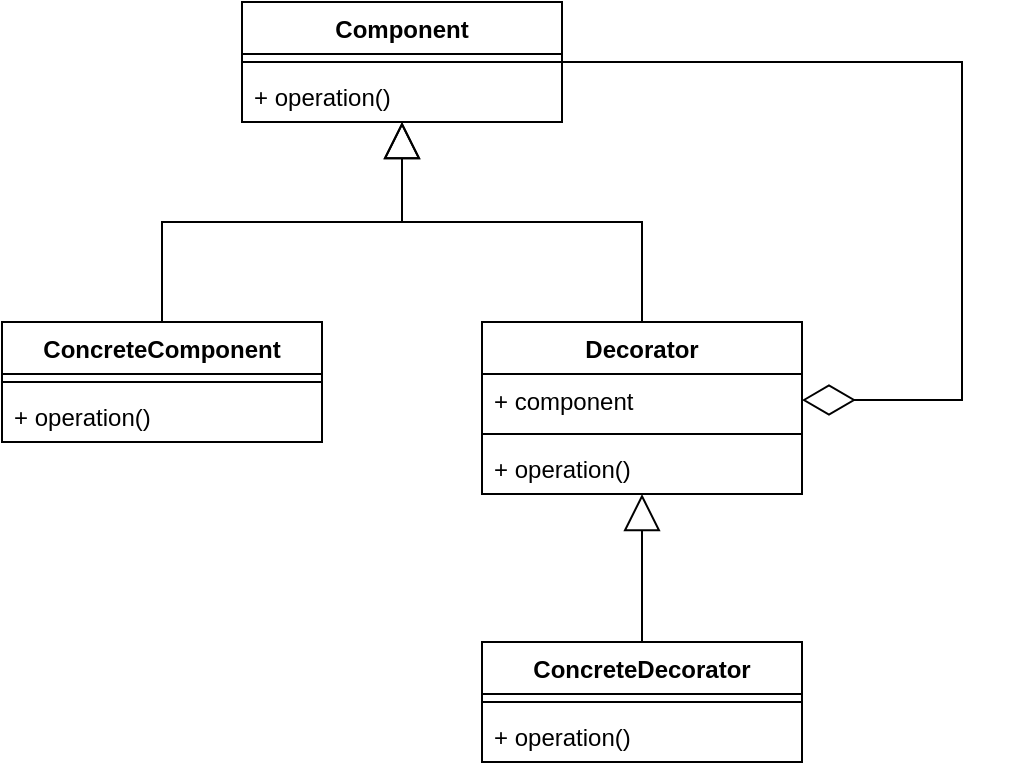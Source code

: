 <mxfile version="16.2.2" type="github">
  <diagram id="C5RBs43oDa-KdzZeNtuy" name="Page-1">
    <mxGraphModel dx="1422" dy="791" grid="1" gridSize="10" guides="1" tooltips="1" connect="1" arrows="1" fold="1" page="1" pageScale="1" pageWidth="827" pageHeight="1169" math="0" shadow="0">
      <root>
        <mxCell id="WIyWlLk6GJQsqaUBKTNV-0" />
        <mxCell id="WIyWlLk6GJQsqaUBKTNV-1" parent="WIyWlLk6GJQsqaUBKTNV-0" />
        <mxCell id="_spVFBefkXuKT0r0iJWd-0" value="Component" style="swimlane;fontStyle=1;align=center;verticalAlign=top;childLayout=stackLayout;horizontal=1;startSize=26;horizontalStack=0;resizeParent=1;resizeParentMax=0;resizeLast=0;collapsible=1;marginBottom=0;" vertex="1" parent="WIyWlLk6GJQsqaUBKTNV-1">
          <mxGeometry x="320" y="200" width="160" height="60" as="geometry" />
        </mxCell>
        <mxCell id="_spVFBefkXuKT0r0iJWd-2" value="" style="line;strokeWidth=1;fillColor=none;align=left;verticalAlign=middle;spacingTop=-1;spacingLeft=3;spacingRight=3;rotatable=0;labelPosition=right;points=[];portConstraint=eastwest;" vertex="1" parent="_spVFBefkXuKT0r0iJWd-0">
          <mxGeometry y="26" width="160" height="8" as="geometry" />
        </mxCell>
        <mxCell id="_spVFBefkXuKT0r0iJWd-3" value="+ operation()" style="text;strokeColor=none;fillColor=none;align=left;verticalAlign=top;spacingLeft=4;spacingRight=4;overflow=hidden;rotatable=0;points=[[0,0.5],[1,0.5]];portConstraint=eastwest;" vertex="1" parent="_spVFBefkXuKT0r0iJWd-0">
          <mxGeometry y="34" width="160" height="26" as="geometry" />
        </mxCell>
        <mxCell id="_spVFBefkXuKT0r0iJWd-4" value="ConcreteComponent" style="swimlane;fontStyle=1;align=center;verticalAlign=top;childLayout=stackLayout;horizontal=1;startSize=26;horizontalStack=0;resizeParent=1;resizeParentMax=0;resizeLast=0;collapsible=1;marginBottom=0;" vertex="1" parent="WIyWlLk6GJQsqaUBKTNV-1">
          <mxGeometry x="200" y="360" width="160" height="60" as="geometry" />
        </mxCell>
        <mxCell id="_spVFBefkXuKT0r0iJWd-5" value="" style="line;strokeWidth=1;fillColor=none;align=left;verticalAlign=middle;spacingTop=-1;spacingLeft=3;spacingRight=3;rotatable=0;labelPosition=right;points=[];portConstraint=eastwest;" vertex="1" parent="_spVFBefkXuKT0r0iJWd-4">
          <mxGeometry y="26" width="160" height="8" as="geometry" />
        </mxCell>
        <mxCell id="_spVFBefkXuKT0r0iJWd-6" value="+ operation()" style="text;strokeColor=none;fillColor=none;align=left;verticalAlign=top;spacingLeft=4;spacingRight=4;overflow=hidden;rotatable=0;points=[[0,0.5],[1,0.5]];portConstraint=eastwest;" vertex="1" parent="_spVFBefkXuKT0r0iJWd-4">
          <mxGeometry y="34" width="160" height="26" as="geometry" />
        </mxCell>
        <mxCell id="_spVFBefkXuKT0r0iJWd-11" value="Decorator" style="swimlane;fontStyle=1;align=center;verticalAlign=top;childLayout=stackLayout;horizontal=1;startSize=26;horizontalStack=0;resizeParent=1;resizeParentMax=0;resizeLast=0;collapsible=1;marginBottom=0;" vertex="1" parent="WIyWlLk6GJQsqaUBKTNV-1">
          <mxGeometry x="440" y="360" width="160" height="86" as="geometry" />
        </mxCell>
        <mxCell id="_spVFBefkXuKT0r0iJWd-12" value="+ component" style="text;strokeColor=none;fillColor=none;align=left;verticalAlign=top;spacingLeft=4;spacingRight=4;overflow=hidden;rotatable=0;points=[[0,0.5],[1,0.5]];portConstraint=eastwest;" vertex="1" parent="_spVFBefkXuKT0r0iJWd-11">
          <mxGeometry y="26" width="160" height="26" as="geometry" />
        </mxCell>
        <mxCell id="_spVFBefkXuKT0r0iJWd-13" value="" style="line;strokeWidth=1;fillColor=none;align=left;verticalAlign=middle;spacingTop=-1;spacingLeft=3;spacingRight=3;rotatable=0;labelPosition=right;points=[];portConstraint=eastwest;" vertex="1" parent="_spVFBefkXuKT0r0iJWd-11">
          <mxGeometry y="52" width="160" height="8" as="geometry" />
        </mxCell>
        <mxCell id="_spVFBefkXuKT0r0iJWd-14" value="+ operation()" style="text;strokeColor=none;fillColor=none;align=left;verticalAlign=top;spacingLeft=4;spacingRight=4;overflow=hidden;rotatable=0;points=[[0,0.5],[1,0.5]];portConstraint=eastwest;" vertex="1" parent="_spVFBefkXuKT0r0iJWd-11">
          <mxGeometry y="60" width="160" height="26" as="geometry" />
        </mxCell>
        <mxCell id="_spVFBefkXuKT0r0iJWd-15" value="ConcreteDecorator" style="swimlane;fontStyle=1;align=center;verticalAlign=top;childLayout=stackLayout;horizontal=1;startSize=26;horizontalStack=0;resizeParent=1;resizeParentMax=0;resizeLast=0;collapsible=1;marginBottom=0;" vertex="1" parent="WIyWlLk6GJQsqaUBKTNV-1">
          <mxGeometry x="440" y="520" width="160" height="60" as="geometry" />
        </mxCell>
        <mxCell id="_spVFBefkXuKT0r0iJWd-16" value="" style="line;strokeWidth=1;fillColor=none;align=left;verticalAlign=middle;spacingTop=-1;spacingLeft=3;spacingRight=3;rotatable=0;labelPosition=right;points=[];portConstraint=eastwest;" vertex="1" parent="_spVFBefkXuKT0r0iJWd-15">
          <mxGeometry y="26" width="160" height="8" as="geometry" />
        </mxCell>
        <mxCell id="_spVFBefkXuKT0r0iJWd-17" value="+ operation()" style="text;strokeColor=none;fillColor=none;align=left;verticalAlign=top;spacingLeft=4;spacingRight=4;overflow=hidden;rotatable=0;points=[[0,0.5],[1,0.5]];portConstraint=eastwest;" vertex="1" parent="_spVFBefkXuKT0r0iJWd-15">
          <mxGeometry y="34" width="160" height="26" as="geometry" />
        </mxCell>
        <mxCell id="_spVFBefkXuKT0r0iJWd-18" value="" style="endArrow=diamondThin;endFill=0;endSize=24;html=1;rounded=0;entryX=1;entryY=0.5;entryDx=0;entryDy=0;edgeStyle=orthogonalEdgeStyle;" edge="1" parent="WIyWlLk6GJQsqaUBKTNV-1" source="_spVFBefkXuKT0r0iJWd-0" target="_spVFBefkXuKT0r0iJWd-12">
          <mxGeometry width="160" relative="1" as="geometry">
            <mxPoint x="570" y="170" as="sourcePoint" />
            <mxPoint x="730" y="170" as="targetPoint" />
            <Array as="points">
              <mxPoint x="680" y="230" />
              <mxPoint x="680" y="399" />
            </Array>
          </mxGeometry>
        </mxCell>
        <mxCell id="_spVFBefkXuKT0r0iJWd-19" value="" style="endArrow=block;endSize=16;endFill=0;html=1;rounded=0;edgeStyle=orthogonalEdgeStyle;" edge="1" parent="WIyWlLk6GJQsqaUBKTNV-1" source="_spVFBefkXuKT0r0iJWd-4" target="_spVFBefkXuKT0r0iJWd-0">
          <mxGeometry x="-1" y="156" width="160" relative="1" as="geometry">
            <mxPoint x="150" y="300" as="sourcePoint" />
            <mxPoint x="310" y="300" as="targetPoint" />
            <mxPoint x="-100" y="36" as="offset" />
          </mxGeometry>
        </mxCell>
        <mxCell id="_spVFBefkXuKT0r0iJWd-21" value="" style="endArrow=block;endSize=16;endFill=0;html=1;rounded=0;edgeStyle=orthogonalEdgeStyle;" edge="1" parent="WIyWlLk6GJQsqaUBKTNV-1" source="_spVFBefkXuKT0r0iJWd-11" target="_spVFBefkXuKT0r0iJWd-0">
          <mxGeometry x="-1" y="156" width="160" relative="1" as="geometry">
            <mxPoint x="290" y="370" as="sourcePoint" />
            <mxPoint x="410" y="270" as="targetPoint" />
            <mxPoint x="-100" y="36" as="offset" />
          </mxGeometry>
        </mxCell>
        <mxCell id="_spVFBefkXuKT0r0iJWd-22" value="" style="endArrow=block;endSize=16;endFill=0;html=1;rounded=0;edgeStyle=orthogonalEdgeStyle;" edge="1" parent="WIyWlLk6GJQsqaUBKTNV-1" source="_spVFBefkXuKT0r0iJWd-15" target="_spVFBefkXuKT0r0iJWd-11">
          <mxGeometry x="-1" y="156" width="160" relative="1" as="geometry">
            <mxPoint x="300" y="380" as="sourcePoint" />
            <mxPoint x="420" y="280" as="targetPoint" />
            <mxPoint x="-100" y="36" as="offset" />
          </mxGeometry>
        </mxCell>
      </root>
    </mxGraphModel>
  </diagram>
</mxfile>

